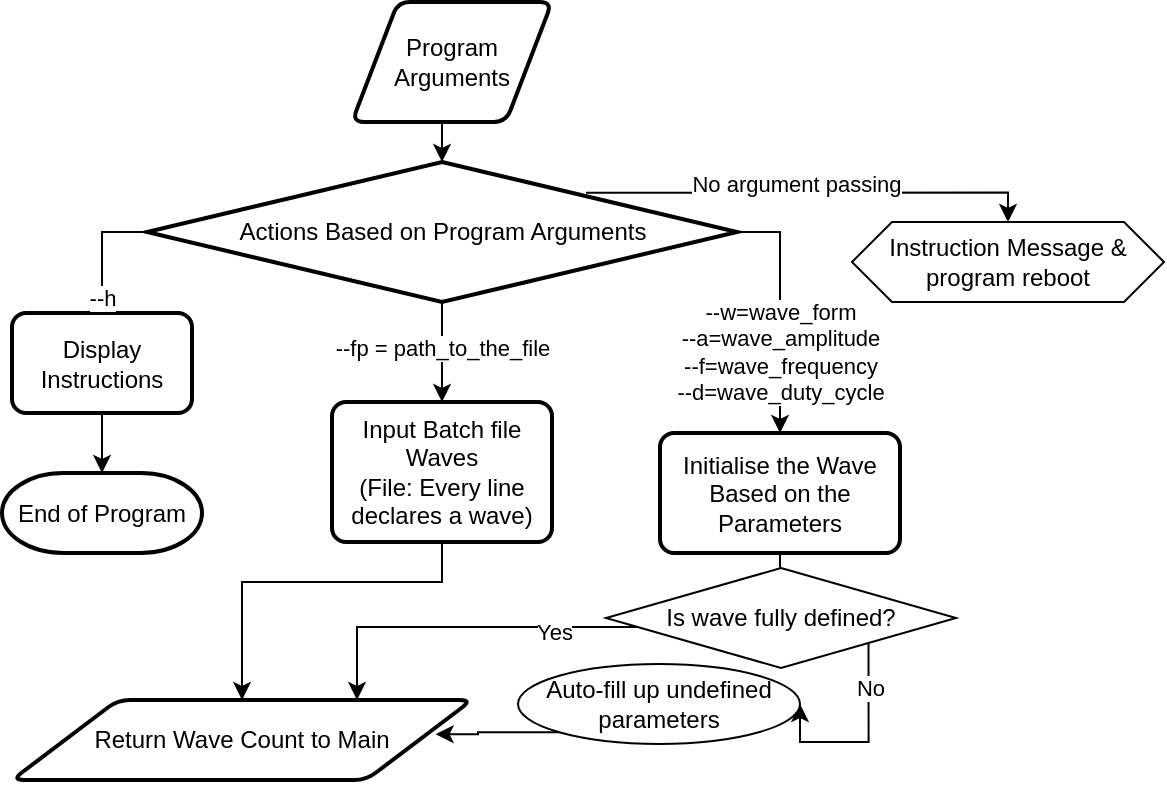 <mxfile version="15.8.2" type="github">
  <diagram id="DN2LglZzHcZhdb8wmJYU" name="Page-1">
    <mxGraphModel dx="1065" dy="456" grid="1" gridSize="10" guides="1" tooltips="1" connect="1" arrows="1" fold="1" page="1" pageScale="1" pageWidth="827" pageHeight="1169" math="0" shadow="0">
      <root>
        <mxCell id="0" />
        <mxCell id="1" parent="0" />
        <mxCell id="abK9-RNhzucmv1NQsEdF-14" style="edgeStyle=orthogonalEdgeStyle;rounded=0;orthogonalLoop=1;jettySize=auto;html=1;exitX=0.5;exitY=1;exitDx=0;exitDy=0;entryX=0.5;entryY=0;entryDx=0;entryDy=0;entryPerimeter=0;" parent="1" source="abK9-RNhzucmv1NQsEdF-3" target="abK9-RNhzucmv1NQsEdF-7" edge="1">
          <mxGeometry relative="1" as="geometry" />
        </mxCell>
        <mxCell id="abK9-RNhzucmv1NQsEdF-3" value="Program Arguments" style="shape=parallelogram;html=1;strokeWidth=2;perimeter=parallelogramPerimeter;whiteSpace=wrap;rounded=1;arcSize=12;size=0.23;" parent="1" vertex="1">
          <mxGeometry x="260" y="30" width="100" height="60" as="geometry" />
        </mxCell>
        <mxCell id="abK9-RNhzucmv1NQsEdF-16" style="edgeStyle=orthogonalEdgeStyle;rounded=0;orthogonalLoop=1;jettySize=auto;html=1;exitX=0.5;exitY=1;exitDx=0;exitDy=0;entryX=0.5;entryY=0;entryDx=0;entryDy=0;entryPerimeter=0;" parent="1" source="abK9-RNhzucmv1NQsEdF-4" target="abK9-RNhzucmv1NQsEdF-15" edge="1">
          <mxGeometry relative="1" as="geometry" />
        </mxCell>
        <mxCell id="abK9-RNhzucmv1NQsEdF-4" value="Display Instructions" style="rounded=1;whiteSpace=wrap;html=1;absoluteArcSize=1;arcSize=14;strokeWidth=2;" parent="1" vertex="1">
          <mxGeometry x="90" y="185.5" width="90" height="50" as="geometry" />
        </mxCell>
        <mxCell id="abK9-RNhzucmv1NQsEdF-18" style="edgeStyle=orthogonalEdgeStyle;rounded=0;orthogonalLoop=1;jettySize=auto;html=1;exitX=0.5;exitY=1;exitDx=0;exitDy=0;entryX=0.5;entryY=0;entryDx=0;entryDy=0;" parent="1" source="abK9-RNhzucmv1NQsEdF-5" target="abK9-RNhzucmv1NQsEdF-17" edge="1">
          <mxGeometry relative="1" as="geometry">
            <Array as="points">
              <mxPoint x="305" y="320" />
              <mxPoint x="205" y="320" />
            </Array>
          </mxGeometry>
        </mxCell>
        <mxCell id="abK9-RNhzucmv1NQsEdF-5" value="Input Batch file Waves &lt;br&gt;(File: Every line declares a wave)" style="rounded=1;whiteSpace=wrap;html=1;absoluteArcSize=1;arcSize=14;strokeWidth=2;" parent="1" vertex="1">
          <mxGeometry x="250" y="230" width="110" height="70" as="geometry" />
        </mxCell>
        <mxCell id="wyxHeaVbBhEu2jxiolBO-11" value="" style="edgeStyle=orthogonalEdgeStyle;rounded=0;orthogonalLoop=1;jettySize=auto;html=1;entryX=0.5;entryY=0;entryDx=0;entryDy=0;" edge="1" parent="1" source="abK9-RNhzucmv1NQsEdF-6" target="wyxHeaVbBhEu2jxiolBO-7">
          <mxGeometry relative="1" as="geometry" />
        </mxCell>
        <mxCell id="abK9-RNhzucmv1NQsEdF-6" value="Initialise the Wave Based on the Parameters" style="rounded=1;whiteSpace=wrap;html=1;absoluteArcSize=1;arcSize=14;strokeWidth=2;" parent="1" vertex="1">
          <mxGeometry x="414" y="245.5" width="120" height="60" as="geometry" />
        </mxCell>
        <mxCell id="abK9-RNhzucmv1NQsEdF-8" style="edgeStyle=orthogonalEdgeStyle;rounded=0;orthogonalLoop=1;jettySize=auto;html=1;exitX=0;exitY=0.5;exitDx=0;exitDy=0;exitPerimeter=0;entryX=0.5;entryY=0;entryDx=0;entryDy=0;" parent="1" source="abK9-RNhzucmv1NQsEdF-7" target="abK9-RNhzucmv1NQsEdF-4" edge="1">
          <mxGeometry relative="1" as="geometry" />
        </mxCell>
        <mxCell id="abK9-RNhzucmv1NQsEdF-11" value="--h" style="edgeLabel;html=1;align=center;verticalAlign=middle;resizable=0;points=[];" parent="abK9-RNhzucmv1NQsEdF-8" vertex="1" connectable="0">
          <mxGeometry x="0.01" y="-3" relative="1" as="geometry">
            <mxPoint x="3" y="23" as="offset" />
          </mxGeometry>
        </mxCell>
        <mxCell id="abK9-RNhzucmv1NQsEdF-9" style="edgeStyle=orthogonalEdgeStyle;rounded=0;orthogonalLoop=1;jettySize=auto;html=1;exitX=0.5;exitY=1;exitDx=0;exitDy=0;exitPerimeter=0;entryX=0.5;entryY=0;entryDx=0;entryDy=0;" parent="1" source="abK9-RNhzucmv1NQsEdF-7" target="abK9-RNhzucmv1NQsEdF-5" edge="1">
          <mxGeometry relative="1" as="geometry" />
        </mxCell>
        <mxCell id="abK9-RNhzucmv1NQsEdF-12" value="--fp = path_to_the_file" style="edgeLabel;html=1;align=center;verticalAlign=middle;resizable=0;points=[];" parent="abK9-RNhzucmv1NQsEdF-9" vertex="1" connectable="0">
          <mxGeometry x="-0.178" relative="1" as="geometry">
            <mxPoint y="2" as="offset" />
          </mxGeometry>
        </mxCell>
        <mxCell id="abK9-RNhzucmv1NQsEdF-10" style="edgeStyle=orthogonalEdgeStyle;rounded=0;orthogonalLoop=1;jettySize=auto;html=1;exitX=1;exitY=0.5;exitDx=0;exitDy=0;exitPerimeter=0;entryX=0.5;entryY=0;entryDx=0;entryDy=0;" parent="1" source="abK9-RNhzucmv1NQsEdF-7" target="abK9-RNhzucmv1NQsEdF-6" edge="1">
          <mxGeometry relative="1" as="geometry" />
        </mxCell>
        <mxCell id="abK9-RNhzucmv1NQsEdF-13" value="--w=wave_form&lt;br&gt;--a=wave_amplitude&lt;br&gt;--f=wave_frequency&lt;br&gt;--d=wave_duty_cycle" style="edgeLabel;html=1;align=center;verticalAlign=middle;resizable=0;points=[];" parent="abK9-RNhzucmv1NQsEdF-10" vertex="1" connectable="0">
          <mxGeometry x="0.154" y="-1" relative="1" as="geometry">
            <mxPoint x="1" y="11" as="offset" />
          </mxGeometry>
        </mxCell>
        <mxCell id="abK9-RNhzucmv1NQsEdF-7" value="Actions Based on Program Arguments" style="strokeWidth=2;html=1;shape=mxgraph.flowchart.decision;whiteSpace=wrap;" parent="1" vertex="1">
          <mxGeometry x="157.5" y="110" width="295" height="70" as="geometry" />
        </mxCell>
        <mxCell id="abK9-RNhzucmv1NQsEdF-15" value="End of Program" style="strokeWidth=2;html=1;shape=mxgraph.flowchart.terminator;whiteSpace=wrap;" parent="1" vertex="1">
          <mxGeometry x="85" y="265.5" width="100" height="40" as="geometry" />
        </mxCell>
        <mxCell id="abK9-RNhzucmv1NQsEdF-17" value="Return Wave Count to Main" style="shape=parallelogram;html=1;strokeWidth=2;perimeter=parallelogramPerimeter;whiteSpace=wrap;rounded=1;arcSize=12;size=0.23;" parent="1" vertex="1">
          <mxGeometry x="90" y="379" width="230" height="40" as="geometry" />
        </mxCell>
        <mxCell id="wyxHeaVbBhEu2jxiolBO-4" style="edgeStyle=orthogonalEdgeStyle;rounded=0;orthogonalLoop=1;jettySize=auto;html=1;exitX=0.13;exitY=0.59;exitDx=0;exitDy=0;entryX=0.75;entryY=0;entryDx=0;entryDy=0;startArrow=none;exitPerimeter=0;" edge="1" parent="1" source="wyxHeaVbBhEu2jxiolBO-7" target="abK9-RNhzucmv1NQsEdF-17">
          <mxGeometry relative="1" as="geometry">
            <mxPoint x="422.5" y="301" as="sourcePoint" />
            <mxPoint x="422.48" y="449.52" as="targetPoint" />
          </mxGeometry>
        </mxCell>
        <mxCell id="wyxHeaVbBhEu2jxiolBO-5" value="Yes" style="edgeLabel;html=1;align=center;verticalAlign=middle;resizable=0;points=[];" vertex="1" connectable="0" parent="wyxHeaVbBhEu2jxiolBO-4">
          <mxGeometry x="-0.364" y="-4" relative="1" as="geometry">
            <mxPoint x="9" y="6" as="offset" />
          </mxGeometry>
        </mxCell>
        <mxCell id="wyxHeaVbBhEu2jxiolBO-6" style="edgeStyle=orthogonalEdgeStyle;rounded=0;orthogonalLoop=1;jettySize=auto;html=1;exitX=1;exitY=1;exitDx=0;exitDy=0;entryX=1;entryY=0.5;entryDx=0;entryDy=0;" edge="1" parent="1" source="wyxHeaVbBhEu2jxiolBO-7" target="wyxHeaVbBhEu2jxiolBO-9">
          <mxGeometry relative="1" as="geometry">
            <Array as="points">
              <mxPoint x="518" y="400" />
              <mxPoint x="484" y="400" />
            </Array>
          </mxGeometry>
        </mxCell>
        <mxCell id="wyxHeaVbBhEu2jxiolBO-7" value="Is wave fully defined?" style="rhombus;whiteSpace=wrap;html=1;" vertex="1" parent="1">
          <mxGeometry x="387" y="313" width="175" height="50" as="geometry" />
        </mxCell>
        <mxCell id="wyxHeaVbBhEu2jxiolBO-8" style="edgeStyle=orthogonalEdgeStyle;rounded=0;orthogonalLoop=1;jettySize=auto;html=1;exitX=0;exitY=1;exitDx=0;exitDy=0;entryX=0.921;entryY=0.428;entryDx=0;entryDy=0;entryPerimeter=0;" edge="1" parent="1" source="wyxHeaVbBhEu2jxiolBO-9" target="abK9-RNhzucmv1NQsEdF-17">
          <mxGeometry relative="1" as="geometry">
            <mxPoint x="470" y="419" as="targetPoint" />
          </mxGeometry>
        </mxCell>
        <mxCell id="wyxHeaVbBhEu2jxiolBO-9" value="Auto-fill up undefined parameters" style="ellipse;whiteSpace=wrap;html=1;" vertex="1" parent="1">
          <mxGeometry x="343" y="361" width="141" height="40" as="geometry" />
        </mxCell>
        <mxCell id="wyxHeaVbBhEu2jxiolBO-10" value="No" style="edgeLabel;html=1;align=center;verticalAlign=middle;resizable=0;points=[];" vertex="1" connectable="0" parent="1">
          <mxGeometry x="414.005" y="430.004" as="geometry">
            <mxPoint x="105" y="-57" as="offset" />
          </mxGeometry>
        </mxCell>
        <mxCell id="wyxHeaVbBhEu2jxiolBO-15" style="edgeStyle=orthogonalEdgeStyle;rounded=0;orthogonalLoop=1;jettySize=auto;html=1;exitX=0.744;exitY=0.219;exitDx=0;exitDy=0;exitPerimeter=0;entryX=0.5;entryY=0;entryDx=0;entryDy=0;" edge="1" parent="1" source="abK9-RNhzucmv1NQsEdF-7" target="wyxHeaVbBhEu2jxiolBO-18">
          <mxGeometry relative="1" as="geometry">
            <mxPoint x="610" y="79.5" as="sourcePoint" />
            <mxPoint x="530" y="125" as="targetPoint" />
            <Array as="points">
              <mxPoint x="588" y="125" />
            </Array>
          </mxGeometry>
        </mxCell>
        <mxCell id="wyxHeaVbBhEu2jxiolBO-17" value="No argument passing" style="edgeLabel;html=1;align=center;verticalAlign=middle;resizable=0;points=[];" vertex="1" connectable="0" parent="wyxHeaVbBhEu2jxiolBO-15">
          <mxGeometry x="-0.195" y="-1" relative="1" as="geometry">
            <mxPoint x="14" y="-6" as="offset" />
          </mxGeometry>
        </mxCell>
        <mxCell id="wyxHeaVbBhEu2jxiolBO-18" value="Instruction Message &amp;amp; program reboot" style="shape=hexagon;perimeter=hexagonPerimeter2;whiteSpace=wrap;html=1;fixedSize=1;" vertex="1" parent="1">
          <mxGeometry x="510" y="140" width="156" height="40" as="geometry" />
        </mxCell>
      </root>
    </mxGraphModel>
  </diagram>
</mxfile>
